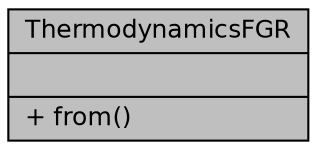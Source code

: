 digraph "ThermodynamicsFGR"
{
  bgcolor="transparent";
  edge [fontname="Helvetica",fontsize="12",labelfontname="Helvetica",labelfontsize="12"];
  node [fontname="Helvetica",fontsize="12",shape=record];
  Node1 [label="{ThermodynamicsFGR\n||+ from()\l}",height=0.2,width=0.4,color="black", fillcolor="grey75", style="filled", fontcolor="black"];
}
